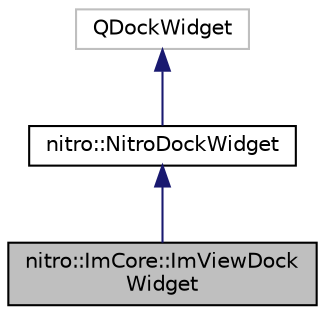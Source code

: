 digraph "nitro::ImCore::ImViewDockWidget"
{
 // LATEX_PDF_SIZE
  edge [fontname="Helvetica",fontsize="10",labelfontname="Helvetica",labelfontsize="10"];
  node [fontname="Helvetica",fontsize="10",shape=record];
  Node1 [label="nitro::ImCore::ImViewDock\lWidget",height=0.2,width=0.4,color="black", fillcolor="grey75", style="filled", fontcolor="black",tooltip=" "];
  Node2 -> Node1 [dir="back",color="midnightblue",fontsize="10",style="solid",fontname="Helvetica"];
  Node2 [label="nitro::NitroDockWidget",height=0.2,width=0.4,color="black", fillcolor="white", style="filled",URL="$de/df7/classnitro_1_1NitroDockWidget.html",tooltip="Dock widget used for custom GUI widgets. Provides basic functionality for constructing a (consistent)..."];
  Node3 -> Node2 [dir="back",color="midnightblue",fontsize="10",style="solid",fontname="Helvetica"];
  Node3 [label="QDockWidget",height=0.2,width=0.4,color="grey75", fillcolor="white", style="filled",tooltip=" "];
}
